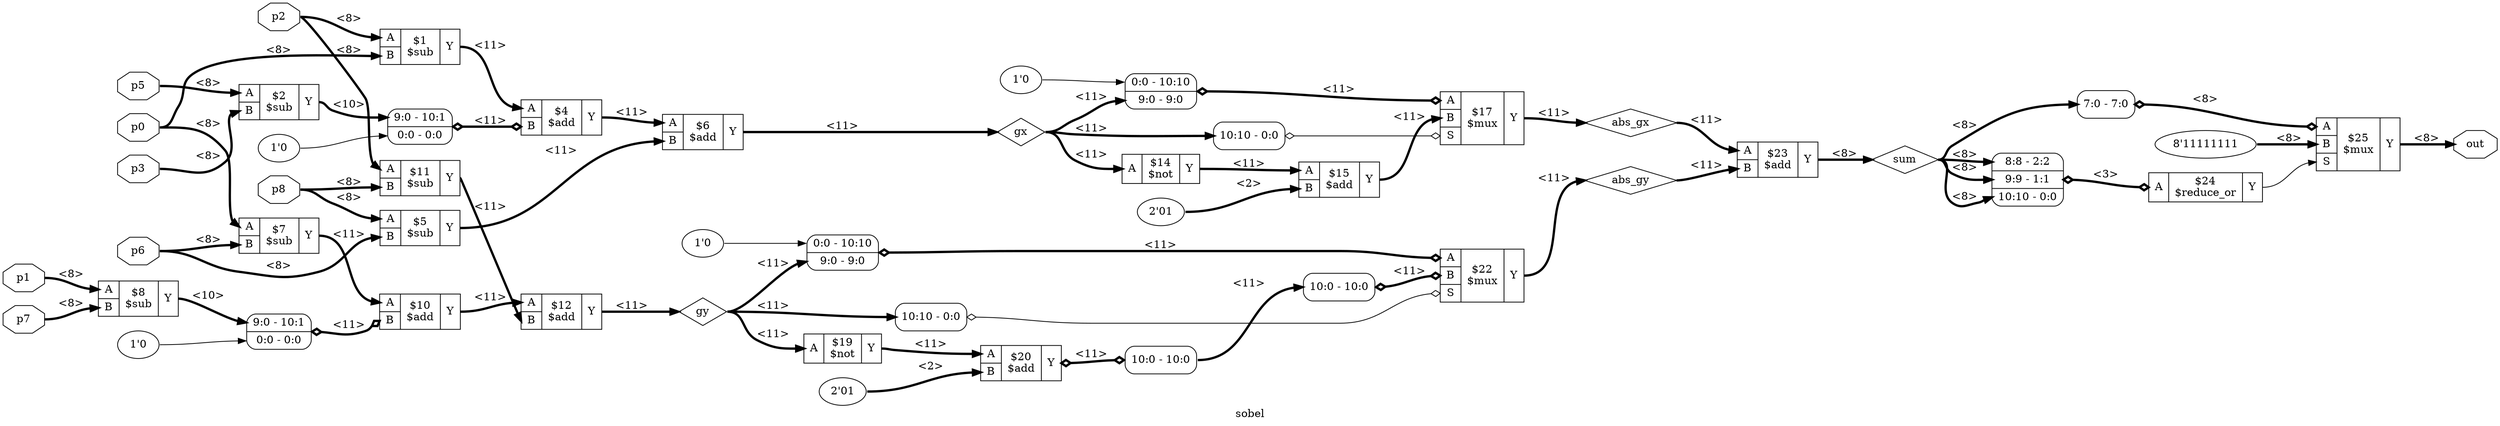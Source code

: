 digraph "sobel" {
label="sobel";
rankdir="LR";
remincross=true;
n15 [ shape=diamond, label="sum", color="black", fontcolor="black" ];
n16 [ shape=diamond, label="abs_gy", color="black", fontcolor="black" ];
n17 [ shape=diamond, label="abs_gx", color="black", fontcolor="black" ];
n18 [ shape=diamond, label="gy", color="black", fontcolor="black" ];
n19 [ shape=diamond, label="gx", color="black", fontcolor="black" ];
n20 [ shape=octagon, label="out", color="black", fontcolor="black" ];
n21 [ shape=octagon, label="p8", color="black", fontcolor="black" ];
n22 [ shape=octagon, label="p7", color="black", fontcolor="black" ];
n23 [ shape=octagon, label="p6", color="black", fontcolor="black" ];
n24 [ shape=octagon, label="p5", color="black", fontcolor="black" ];
n25 [ shape=octagon, label="p3", color="black", fontcolor="black" ];
n26 [ shape=octagon, label="p2", color="black", fontcolor="black" ];
n27 [ shape=octagon, label="p1", color="black", fontcolor="black" ];
n28 [ shape=octagon, label="p0", color="black", fontcolor="black" ];
c31 [ shape=record, label="{{<p29> A}|$19\n$not|{<p30> Y}}" ];
c33 [ shape=record, label="{{<p29> A|<p32> B}|$23\n$add|{<p30> Y}}" ];
v2 [ label="1'0" ];
c35 [ shape=record, label="{{<p29> A|<p32> B|<p34> S}|$17\n$mux|{<p30> Y}}" ];
x0 [ shape=record, style=rounded, label="<s0> 10:10 - 0:0 " ];
x0:e -> c35:p34:w [arrowhead=odiamond, arrowtail=odiamond, dir=both, color="black", label=""];
x1 [ shape=record, style=rounded, label="<s1> 0:0 - 10:10 |<s0> 9:0 - 9:0 " ];
x1:e -> c35:p29:w [arrowhead=odiamond, arrowtail=odiamond, dir=both, color="black", style="setlinewidth(3)", label="<11>"];
v4 [ label="2'01" ];
c36 [ shape=record, label="{{<p29> A|<p32> B}|$20\n$add|{<p30> Y}}" ];
x3 [ shape=record, style=rounded, label="<s0> 10:0 - 10:0 " ];
c36:p30:e -> x3:w [arrowhead=odiamond, arrowtail=odiamond, dir=both, color="black", style="setlinewidth(3)", label="<11>"];
v5 [ label="2'01" ];
c37 [ shape=record, label="{{<p29> A|<p32> B}|$15\n$add|{<p30> Y}}" ];
c38 [ shape=record, label="{{<p29> A}|$14\n$not|{<p30> Y}}" ];
v9 [ label="1'0" ];
c39 [ shape=record, label="{{<p29> A|<p32> B|<p34> S}|$22\n$mux|{<p30> Y}}" ];
x6 [ shape=record, style=rounded, label="<s0> 10:10 - 0:0 " ];
x6:e -> c39:p34:w [arrowhead=odiamond, arrowtail=odiamond, dir=both, color="black", label=""];
x7 [ shape=record, style=rounded, label="<s0> 10:0 - 10:0 " ];
x7:e -> c39:p32:w [arrowhead=odiamond, arrowtail=odiamond, dir=both, color="black", style="setlinewidth(3)", label="<11>"];
x8 [ shape=record, style=rounded, label="<s1> 0:0 - 10:10 |<s0> 9:0 - 9:0 " ];
x8:e -> c39:p29:w [arrowhead=odiamond, arrowtail=odiamond, dir=both, color="black", style="setlinewidth(3)", label="<11>"];
c40 [ shape=record, label="{{<p29> A|<p32> B}|$12\n$add|{<p30> Y}}" ];
c41 [ shape=record, label="{{<p29> A|<p32> B}|$11\n$sub|{<p30> Y}}" ];
v11 [ label="1'0" ];
c42 [ shape=record, label="{{<p29> A|<p32> B}|$10\n$add|{<p30> Y}}" ];
x10 [ shape=record, style=rounded, label="<s1> 9:0 - 10:1 |<s0> 0:0 - 0:0 " ];
x10:e -> c42:p32:w [arrowhead=odiamond, arrowtail=odiamond, dir=both, color="black", style="setlinewidth(3)", label="<11>"];
c43 [ shape=record, label="{{<p29> A}|$24\n$reduce_or|{<p30> Y}}" ];
x12 [ shape=record, style=rounded, label="<s2> 8:8 - 2:2 |<s1> 9:9 - 1:1 |<s0> 10:10 - 0:0 " ];
x12:e -> c43:p29:w [arrowhead=odiamond, arrowtail=odiamond, dir=both, color="black", style="setlinewidth(3)", label="<3>"];
c44 [ shape=record, label="{{<p29> A|<p32> B}|$8\n$sub|{<p30> Y}}" ];
c45 [ shape=record, label="{{<p29> A|<p32> B}|$7\n$sub|{<p30> Y}}" ];
c46 [ shape=record, label="{{<p29> A|<p32> B}|$6\n$add|{<p30> Y}}" ];
c47 [ shape=record, label="{{<p29> A|<p32> B}|$5\n$sub|{<p30> Y}}" ];
v14 [ label="1'0" ];
c48 [ shape=record, label="{{<p29> A|<p32> B}|$4\n$add|{<p30> Y}}" ];
x13 [ shape=record, style=rounded, label="<s1> 9:0 - 10:1 |<s0> 0:0 - 0:0 " ];
x13:e -> c48:p32:w [arrowhead=odiamond, arrowtail=odiamond, dir=both, color="black", style="setlinewidth(3)", label="<11>"];
v15 [ label="8'11111111" ];
c49 [ shape=record, label="{{<p29> A|<p32> B|<p34> S}|$25\n$mux|{<p30> Y}}" ];
x16 [ shape=record, style=rounded, label="<s0> 7:0 - 7:0 " ];
x16:e -> c49:p29:w [arrowhead=odiamond, arrowtail=odiamond, dir=both, color="black", style="setlinewidth(3)", label="<8>"];
c50 [ shape=record, label="{{<p29> A|<p32> B}|$2\n$sub|{<p30> Y}}" ];
c51 [ shape=record, label="{{<p29> A|<p32> B}|$1\n$sub|{<p30> Y}}" ];
c47:p30:e -> c46:p32:w [color="black", style="setlinewidth(3)", label="<11>"];
c48:p30:e -> c46:p29:w [color="black", style="setlinewidth(3)", label="<11>"];
c38:p30:e -> c37:p29:w [color="black", style="setlinewidth(3)", label="<11>"];
c44:p30:e -> x10:s1:w [color="black", style="setlinewidth(3)", label="<10>"];
c51:p30:e -> c48:p29:w [color="black", style="setlinewidth(3)", label="<11>"];
c33:p30:e -> n15:w [color="black", style="setlinewidth(3)", label="<8>"];
n15:e -> x12:s0:w [color="black", style="setlinewidth(3)", label="<8>"];
n15:e -> x12:s1:w [color="black", style="setlinewidth(3)", label="<8>"];
n15:e -> x12:s2:w [color="black", style="setlinewidth(3)", label="<8>"];
n15:e -> x16:s0:w [color="black", style="setlinewidth(3)", label="<8>"];
c39:p30:e -> n16:w [color="black", style="setlinewidth(3)", label="<11>"];
n16:e -> c33:p32:w [color="black", style="setlinewidth(3)", label="<11>"];
c35:p30:e -> n17:w [color="black", style="setlinewidth(3)", label="<11>"];
n17:e -> c33:p29:w [color="black", style="setlinewidth(3)", label="<11>"];
c40:p30:e -> n18:w [color="black", style="setlinewidth(3)", label="<11>"];
n18:e -> c31:p29:w [color="black", style="setlinewidth(3)", label="<11>"];
n18:e -> x6:s0:w [color="black", style="setlinewidth(3)", label="<11>"];
n18:e -> x8:s0:w [color="black", style="setlinewidth(3)", label="<11>"];
c46:p30:e -> n19:w [color="black", style="setlinewidth(3)", label="<11>"];
n19:e -> c38:p29:w [color="black", style="setlinewidth(3)", label="<11>"];
n19:e -> x0:s0:w [color="black", style="setlinewidth(3)", label="<11>"];
n19:e -> x1:s0:w [color="black", style="setlinewidth(3)", label="<11>"];
x3:s0:e -> x7:s0:w [color="black", style="setlinewidth(3)", label="<11>"];
c49:p30:e -> n20:w [color="black", style="setlinewidth(3)", label="<8>"];
n21:e -> c41:p32:w [color="black", style="setlinewidth(3)", label="<8>"];
n21:e -> c47:p29:w [color="black", style="setlinewidth(3)", label="<8>"];
n22:e -> c44:p32:w [color="black", style="setlinewidth(3)", label="<8>"];
n23:e -> c45:p32:w [color="black", style="setlinewidth(3)", label="<8>"];
n23:e -> c47:p32:w [color="black", style="setlinewidth(3)", label="<8>"];
n24:e -> c50:p29:w [color="black", style="setlinewidth(3)", label="<8>"];
n25:e -> c50:p32:w [color="black", style="setlinewidth(3)", label="<8>"];
n26:e -> c41:p29:w [color="black", style="setlinewidth(3)", label="<8>"];
n26:e -> c51:p29:w [color="black", style="setlinewidth(3)", label="<8>"];
n27:e -> c44:p29:w [color="black", style="setlinewidth(3)", label="<8>"];
n28:e -> c45:p29:w [color="black", style="setlinewidth(3)", label="<8>"];
n28:e -> c51:p32:w [color="black", style="setlinewidth(3)", label="<8>"];
c37:p30:e -> c35:p32:w [color="black", style="setlinewidth(3)", label="<11>"];
c41:p30:e -> c40:p32:w [color="black", style="setlinewidth(3)", label="<11>"];
c42:p30:e -> c40:p29:w [color="black", style="setlinewidth(3)", label="<11>"];
c50:p30:e -> x13:s1:w [color="black", style="setlinewidth(3)", label="<10>"];
c31:p30:e -> c36:p29:w [color="black", style="setlinewidth(3)", label="<11>"];
c45:p30:e -> c42:p29:w [color="black", style="setlinewidth(3)", label="<11>"];
c43:p30:e -> c49:p34:w [color="black", label=""];
v11:e -> x10:s0:w [color="black", label=""];
v14:e -> x13:s0:w [color="black", label=""];
v15:e -> c49:p32:w [color="black", style="setlinewidth(3)", label="<8>"];
v2:e -> x1:s1:w [color="black", label=""];
v4:e -> c36:p32:w [color="black", style="setlinewidth(3)", label="<2>"];
v5:e -> c37:p32:w [color="black", style="setlinewidth(3)", label="<2>"];
v9:e -> x8:s1:w [color="black", label=""];
}
